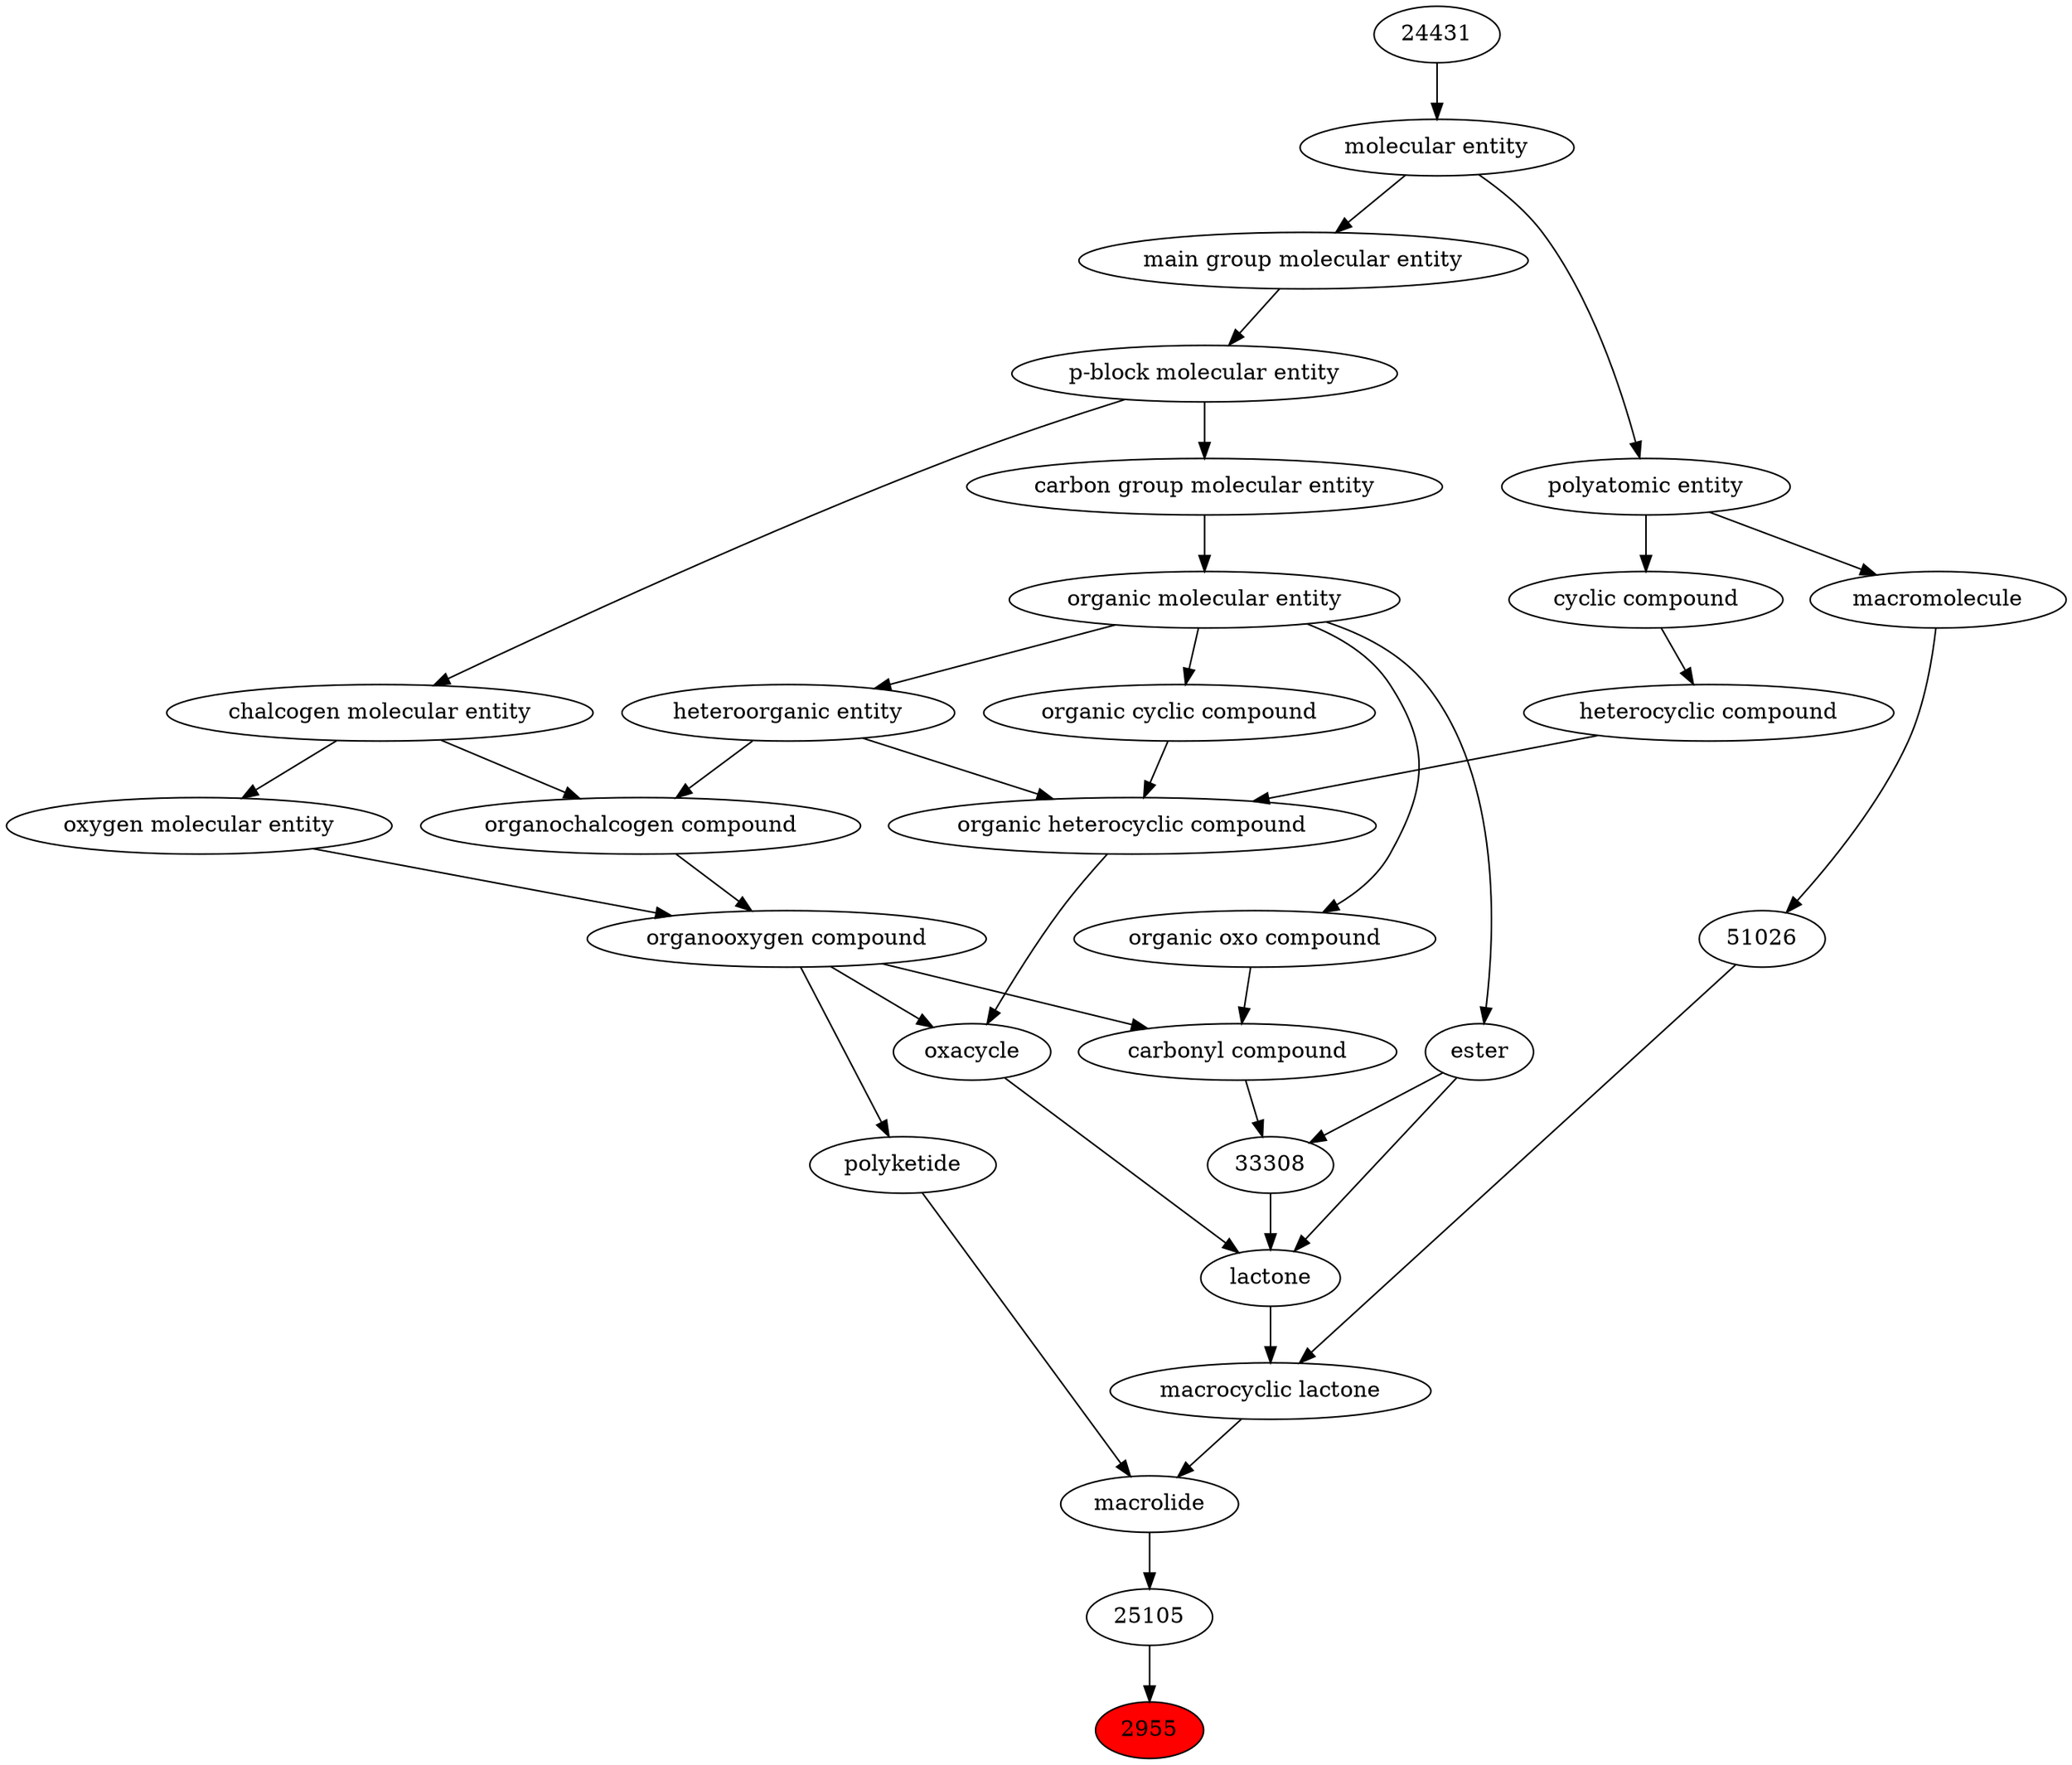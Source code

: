 digraph tree{ 
2955 [label="2955" fillcolor=red style=filled]
25105 -> 2955
25105 [label="25105"]
25106 -> 25105
25106 [label="macrolide"]
26188 -> 25106
63944 -> 25106
26188 [label="polyketide"]
36963 -> 26188
63944 [label="macrocyclic lactone"]
25000 -> 63944
51026 -> 63944
36963 [label="organooxygen compound"]
36962 -> 36963
25806 -> 36963
25000 [label="lactone"]
33308 -> 25000
35701 -> 25000
38104 -> 25000
51026 [label="51026"]
33839 -> 51026
36962 [label="organochalcogen compound"]
33285 -> 36962
33304 -> 36962
25806 [label="oxygen molecular entity"]
33304 -> 25806
33308 [label="33308"]
36586 -> 33308
35701 -> 33308
35701 [label="ester"]
50860 -> 35701
38104 [label="oxacycle"]
24532 -> 38104
36963 -> 38104
33839 [label="macromolecule"]
36357 -> 33839
33285 [label="heteroorganic entity"]
50860 -> 33285
33304 [label="chalcogen molecular entity"]
33675 -> 33304
36586 [label="carbonyl compound"]
36587 -> 36586
36963 -> 36586
50860 [label="organic molecular entity"]
33582 -> 50860
24532 [label="organic heterocyclic compound"]
33285 -> 24532
33832 -> 24532
5686 -> 24532
36357 [label="polyatomic entity"]
23367 -> 36357
33675 [label="p-block molecular entity"]
33579 -> 33675
36587 [label="organic oxo compound"]
50860 -> 36587
33582 [label="carbon group molecular entity"]
33675 -> 33582
33832 [label="organic cyclic compound"]
50860 -> 33832
5686 [label="heterocyclic compound"]
33595 -> 5686
23367 [label="molecular entity"]
24431 -> 23367
33579 [label="main group molecular entity"]
23367 -> 33579
33595 [label="cyclic compound"]
36357 -> 33595
24431 [label="24431"]
}